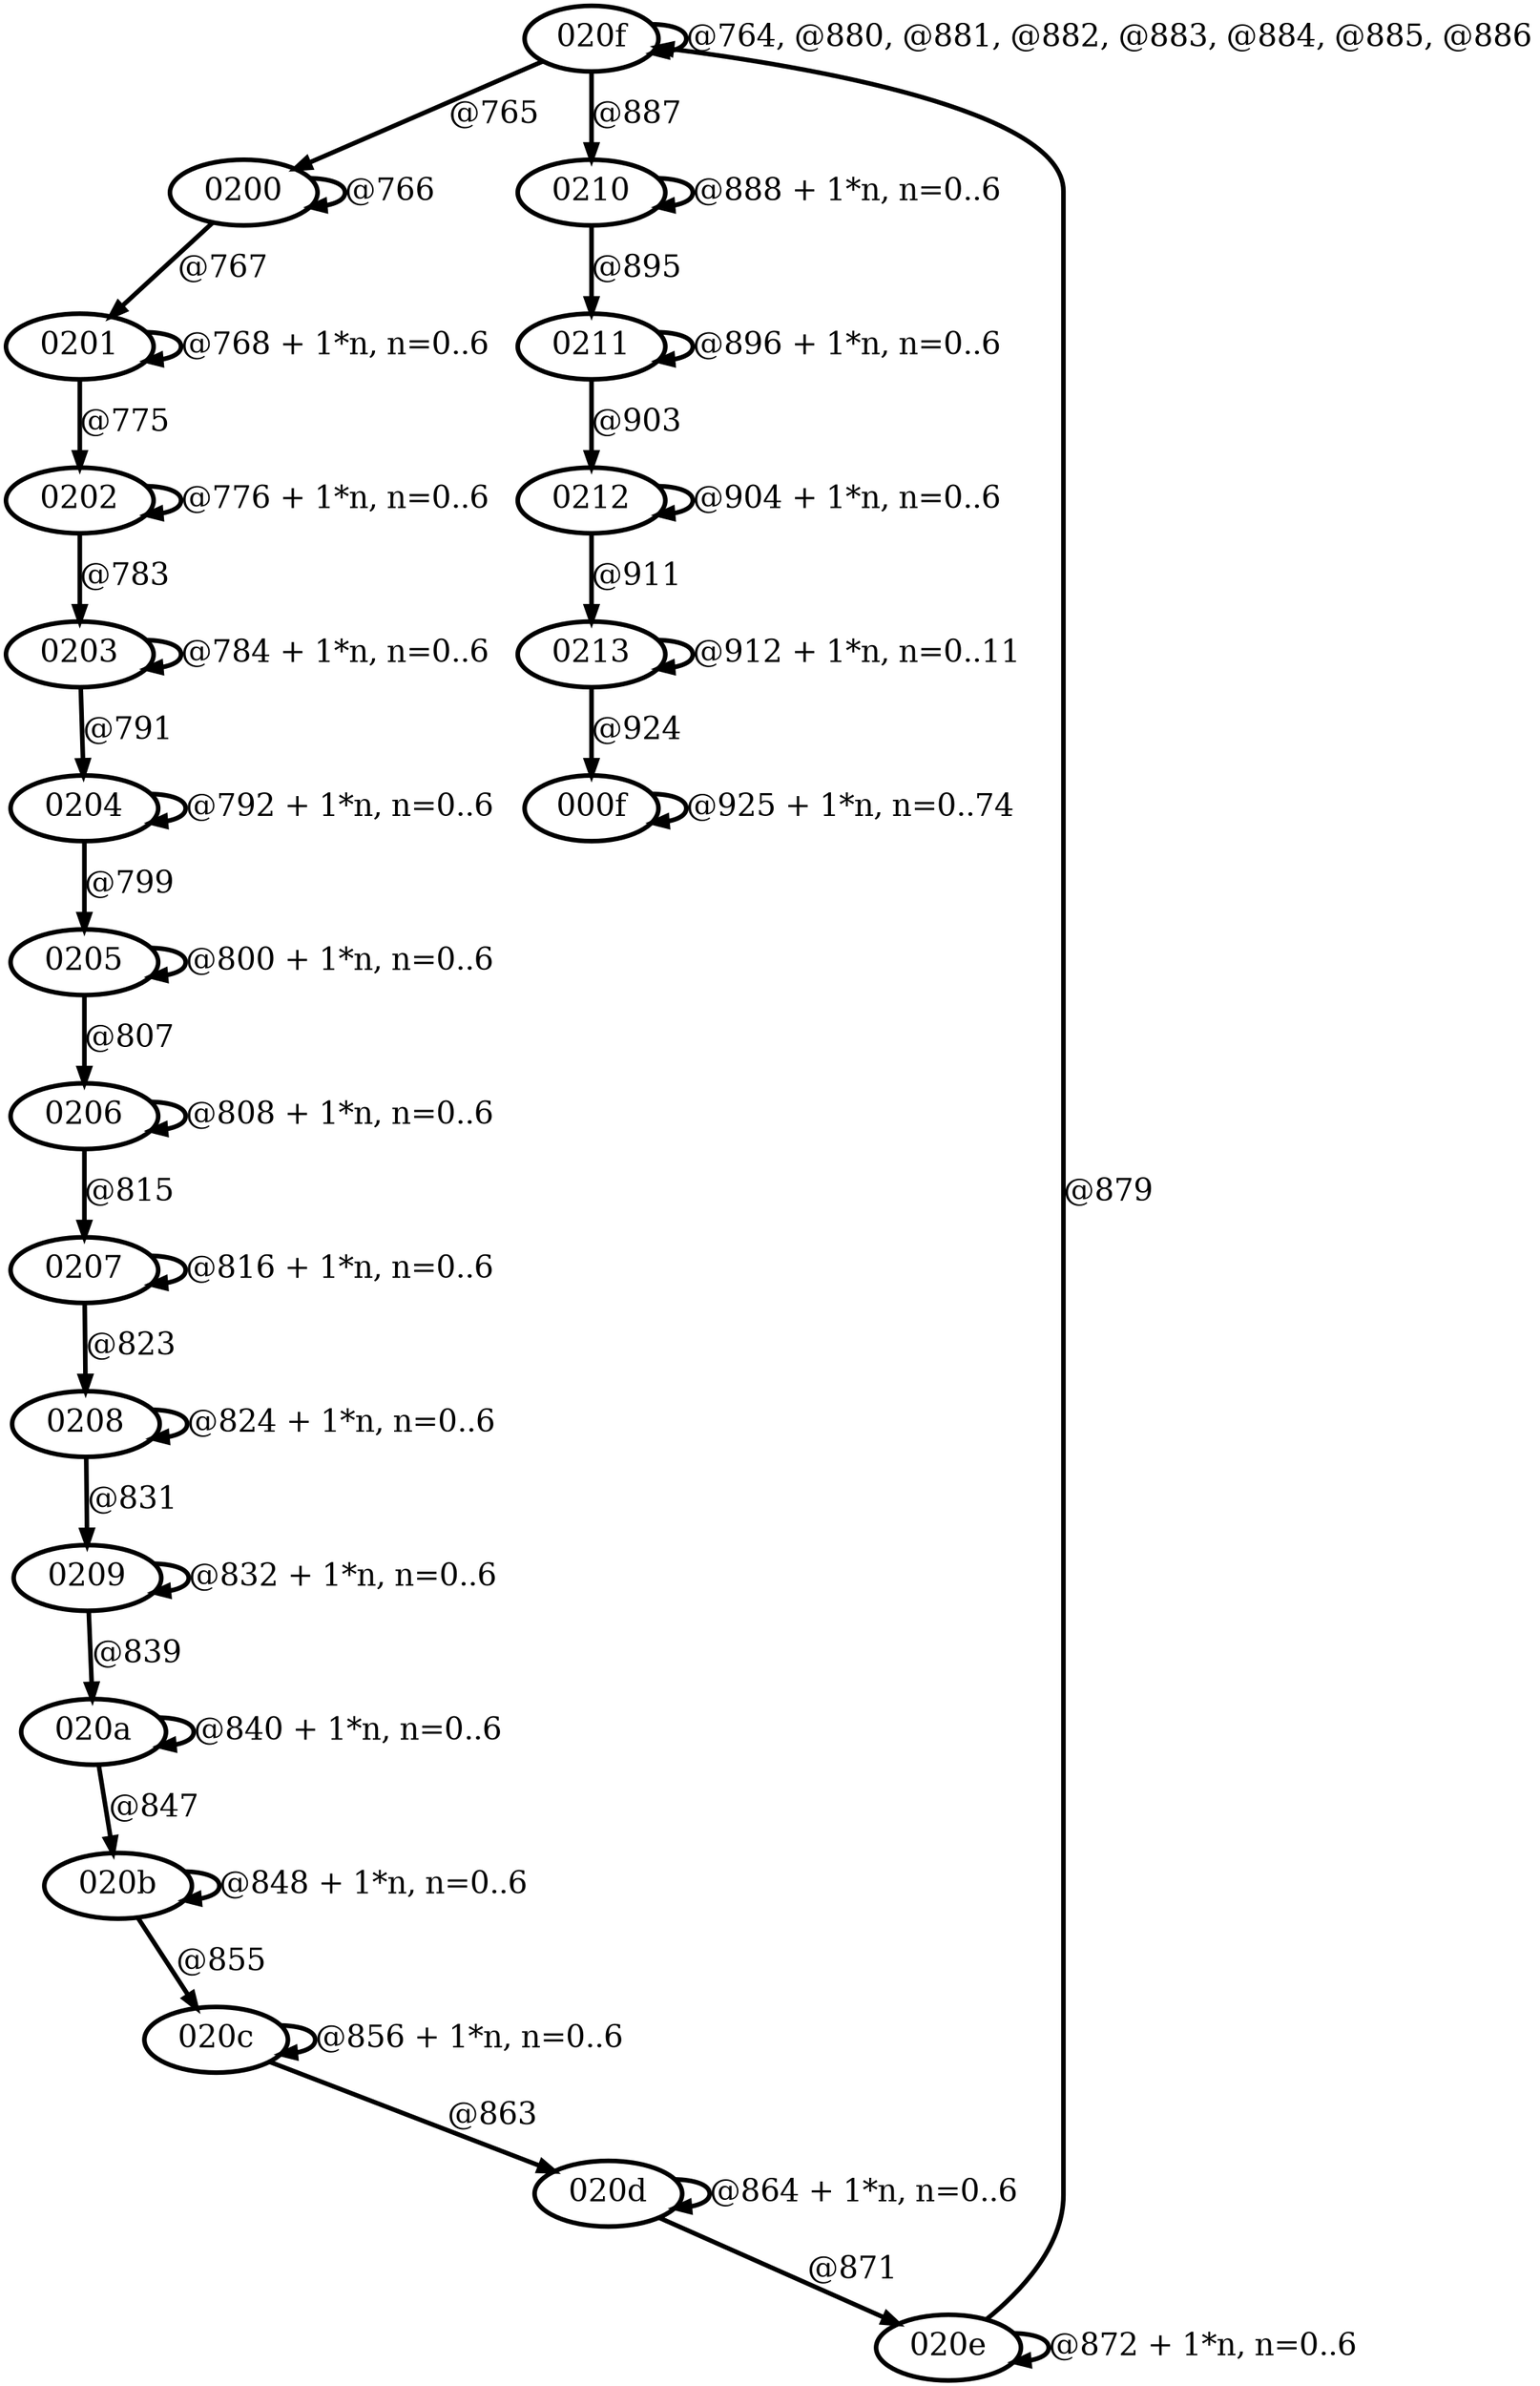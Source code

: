 digraph G {
        node [style=rounded, penwidth=3, fontsize=20, shape=oval];
        "020f" -> "020f" [label="@764, @880, @881, @882, @883, @884, @885, @886", color=black,arrowsize=1,style=bold,penwidth=3,fontsize=20];
"020f" -> "0200" [label="@765", color=black,arrowsize=1,style=bold,penwidth=3,fontsize=20];
"0200" -> "0200" [label="@766", color=black,arrowsize=1,style=bold,penwidth=3,fontsize=20];
"0200" -> "0201" [label="@767", color=black,arrowsize=1,style=bold,penwidth=3,fontsize=20];
"0201" -> "0201" [label="@768 + 1*n, n=0..6", color=black,arrowsize=1,style=bold,penwidth=3,fontsize=20];
"0201" -> "0202" [label="@775", color=black,arrowsize=1,style=bold,penwidth=3,fontsize=20];
"0202" -> "0202" [label="@776 + 1*n, n=0..6", color=black,arrowsize=1,style=bold,penwidth=3,fontsize=20];
"0202" -> "0203" [label="@783", color=black,arrowsize=1,style=bold,penwidth=3,fontsize=20];
"0203" -> "0203" [label="@784 + 1*n, n=0..6", color=black,arrowsize=1,style=bold,penwidth=3,fontsize=20];
"0203" -> "0204" [label="@791", color=black,arrowsize=1,style=bold,penwidth=3,fontsize=20];
"0204" -> "0204" [label="@792 + 1*n, n=0..6", color=black,arrowsize=1,style=bold,penwidth=3,fontsize=20];
"0204" -> "0205" [label="@799", color=black,arrowsize=1,style=bold,penwidth=3,fontsize=20];
"0205" -> "0205" [label="@800 + 1*n, n=0..6", color=black,arrowsize=1,style=bold,penwidth=3,fontsize=20];
"0205" -> "0206" [label="@807", color=black,arrowsize=1,style=bold,penwidth=3,fontsize=20];
"0206" -> "0206" [label="@808 + 1*n, n=0..6", color=black,arrowsize=1,style=bold,penwidth=3,fontsize=20];
"0206" -> "0207" [label="@815", color=black,arrowsize=1,style=bold,penwidth=3,fontsize=20];
"0207" -> "0207" [label="@816 + 1*n, n=0..6", color=black,arrowsize=1,style=bold,penwidth=3,fontsize=20];
"0207" -> "0208" [label="@823", color=black,arrowsize=1,style=bold,penwidth=3,fontsize=20];
"0208" -> "0208" [label="@824 + 1*n, n=0..6", color=black,arrowsize=1,style=bold,penwidth=3,fontsize=20];
"0208" -> "0209" [label="@831", color=black,arrowsize=1,style=bold,penwidth=3,fontsize=20];
"0209" -> "0209" [label="@832 + 1*n, n=0..6", color=black,arrowsize=1,style=bold,penwidth=3,fontsize=20];
"0209" -> "020a" [label="@839", color=black,arrowsize=1,style=bold,penwidth=3,fontsize=20];
"020a" -> "020a" [label="@840 + 1*n, n=0..6", color=black,arrowsize=1,style=bold,penwidth=3,fontsize=20];
"020a" -> "020b" [label="@847", color=black,arrowsize=1,style=bold,penwidth=3,fontsize=20];
"020b" -> "020b" [label="@848 + 1*n, n=0..6", color=black,arrowsize=1,style=bold,penwidth=3,fontsize=20];
"020b" -> "020c" [label="@855", color=black,arrowsize=1,style=bold,penwidth=3,fontsize=20];
"020c" -> "020c" [label="@856 + 1*n, n=0..6", color=black,arrowsize=1,style=bold,penwidth=3,fontsize=20];
"020c" -> "020d" [label="@863", color=black,arrowsize=1,style=bold,penwidth=3,fontsize=20];
"020d" -> "020d" [label="@864 + 1*n, n=0..6", color=black,arrowsize=1,style=bold,penwidth=3,fontsize=20];
"020d" -> "020e" [label="@871", color=black,arrowsize=1,style=bold,penwidth=3,fontsize=20];
"020e" -> "020e" [label="@872 + 1*n, n=0..6", color=black,arrowsize=1,style=bold,penwidth=3,fontsize=20];
"020e" -> "020f" [label="@879", color=black,arrowsize=1,style=bold,penwidth=3,fontsize=20];
"020f" -> "0210" [label="@887", color=black,arrowsize=1,style=bold,penwidth=3,fontsize=20];
"0210" -> "0210" [label="@888 + 1*n, n=0..6", color=black,arrowsize=1,style=bold,penwidth=3,fontsize=20];
"0210" -> "0211" [label="@895", color=black,arrowsize=1,style=bold,penwidth=3,fontsize=20];
"0211" -> "0211" [label="@896 + 1*n, n=0..6", color=black,arrowsize=1,style=bold,penwidth=3,fontsize=20];
"0211" -> "0212" [label="@903", color=black,arrowsize=1,style=bold,penwidth=3,fontsize=20];
"0212" -> "0212" [label="@904 + 1*n, n=0..6", color=black,arrowsize=1,style=bold,penwidth=3,fontsize=20];
"0212" -> "0213" [label="@911", color=black,arrowsize=1,style=bold,penwidth=3,fontsize=20];
"0213" -> "0213" [label="@912 + 1*n, n=0..11", color=black,arrowsize=1,style=bold,penwidth=3,fontsize=20];
"0213" -> "000f" [label="@924", color=black,arrowsize=1,style=bold,penwidth=3,fontsize=20];
"000f" -> "000f" [label="@925 + 1*n, n=0..74", color=black,arrowsize=1,style=bold,penwidth=3,fontsize=20];
}
